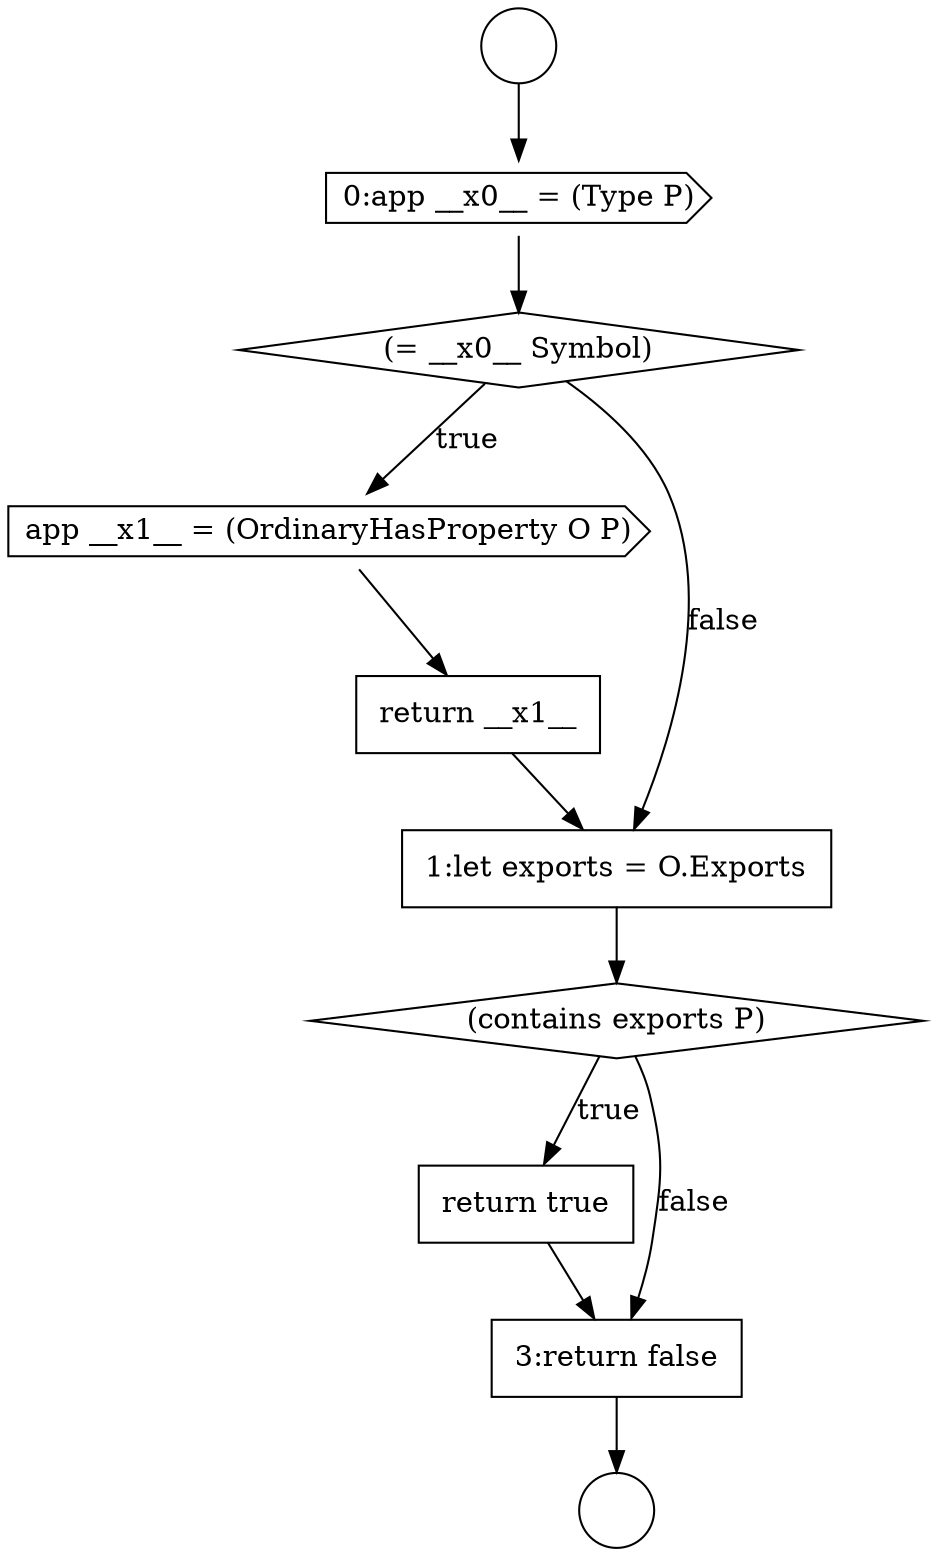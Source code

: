 digraph {
  node2778 [shape=circle label=" " color="black" fillcolor="white" style=filled]
  node2781 [shape=cds, label=<<font color="black">app __x1__ = (OrdinaryHasProperty O P)</font>> color="black" fillcolor="white" style=filled]
  node2784 [shape=diamond, label=<<font color="black">(contains exports P)</font>> color="black" fillcolor="white" style=filled]
  node2783 [shape=none, margin=0, label=<<font color="black">
    <table border="0" cellborder="1" cellspacing="0" cellpadding="10">
      <tr><td align="left">1:let exports = O.Exports</td></tr>
    </table>
  </font>> color="black" fillcolor="white" style=filled]
  node2782 [shape=none, margin=0, label=<<font color="black">
    <table border="0" cellborder="1" cellspacing="0" cellpadding="10">
      <tr><td align="left">return __x1__</td></tr>
    </table>
  </font>> color="black" fillcolor="white" style=filled]
  node2777 [shape=circle label=" " color="black" fillcolor="white" style=filled]
  node2780 [shape=diamond, label=<<font color="black">(= __x0__ Symbol)</font>> color="black" fillcolor="white" style=filled]
  node2785 [shape=none, margin=0, label=<<font color="black">
    <table border="0" cellborder="1" cellspacing="0" cellpadding="10">
      <tr><td align="left">return true</td></tr>
    </table>
  </font>> color="black" fillcolor="white" style=filled]
  node2786 [shape=none, margin=0, label=<<font color="black">
    <table border="0" cellborder="1" cellspacing="0" cellpadding="10">
      <tr><td align="left">3:return false</td></tr>
    </table>
  </font>> color="black" fillcolor="white" style=filled]
  node2779 [shape=cds, label=<<font color="black">0:app __x0__ = (Type P)</font>> color="black" fillcolor="white" style=filled]
  node2781 -> node2782 [ color="black"]
  node2783 -> node2784 [ color="black"]
  node2777 -> node2779 [ color="black"]
  node2786 -> node2778 [ color="black"]
  node2784 -> node2785 [label=<<font color="black">true</font>> color="black"]
  node2784 -> node2786 [label=<<font color="black">false</font>> color="black"]
  node2780 -> node2781 [label=<<font color="black">true</font>> color="black"]
  node2780 -> node2783 [label=<<font color="black">false</font>> color="black"]
  node2782 -> node2783 [ color="black"]
  node2779 -> node2780 [ color="black"]
  node2785 -> node2786 [ color="black"]
}
